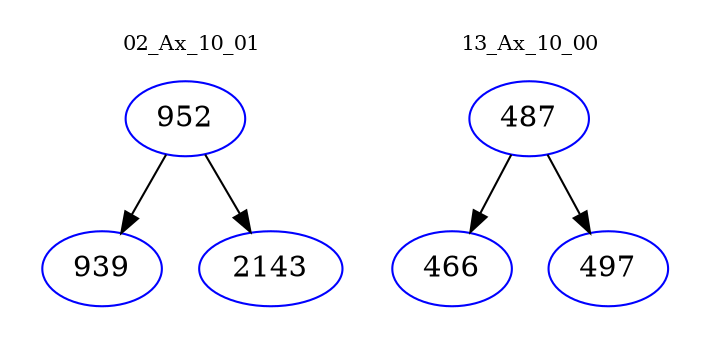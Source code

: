 digraph{
subgraph cluster_0 {
color = white
label = "02_Ax_10_01";
fontsize=10;
T0_952 [label="952", color="blue"]
T0_952 -> T0_939 [color="black"]
T0_939 [label="939", color="blue"]
T0_952 -> T0_2143 [color="black"]
T0_2143 [label="2143", color="blue"]
}
subgraph cluster_1 {
color = white
label = "13_Ax_10_00";
fontsize=10;
T1_487 [label="487", color="blue"]
T1_487 -> T1_466 [color="black"]
T1_466 [label="466", color="blue"]
T1_487 -> T1_497 [color="black"]
T1_497 [label="497", color="blue"]
}
}
